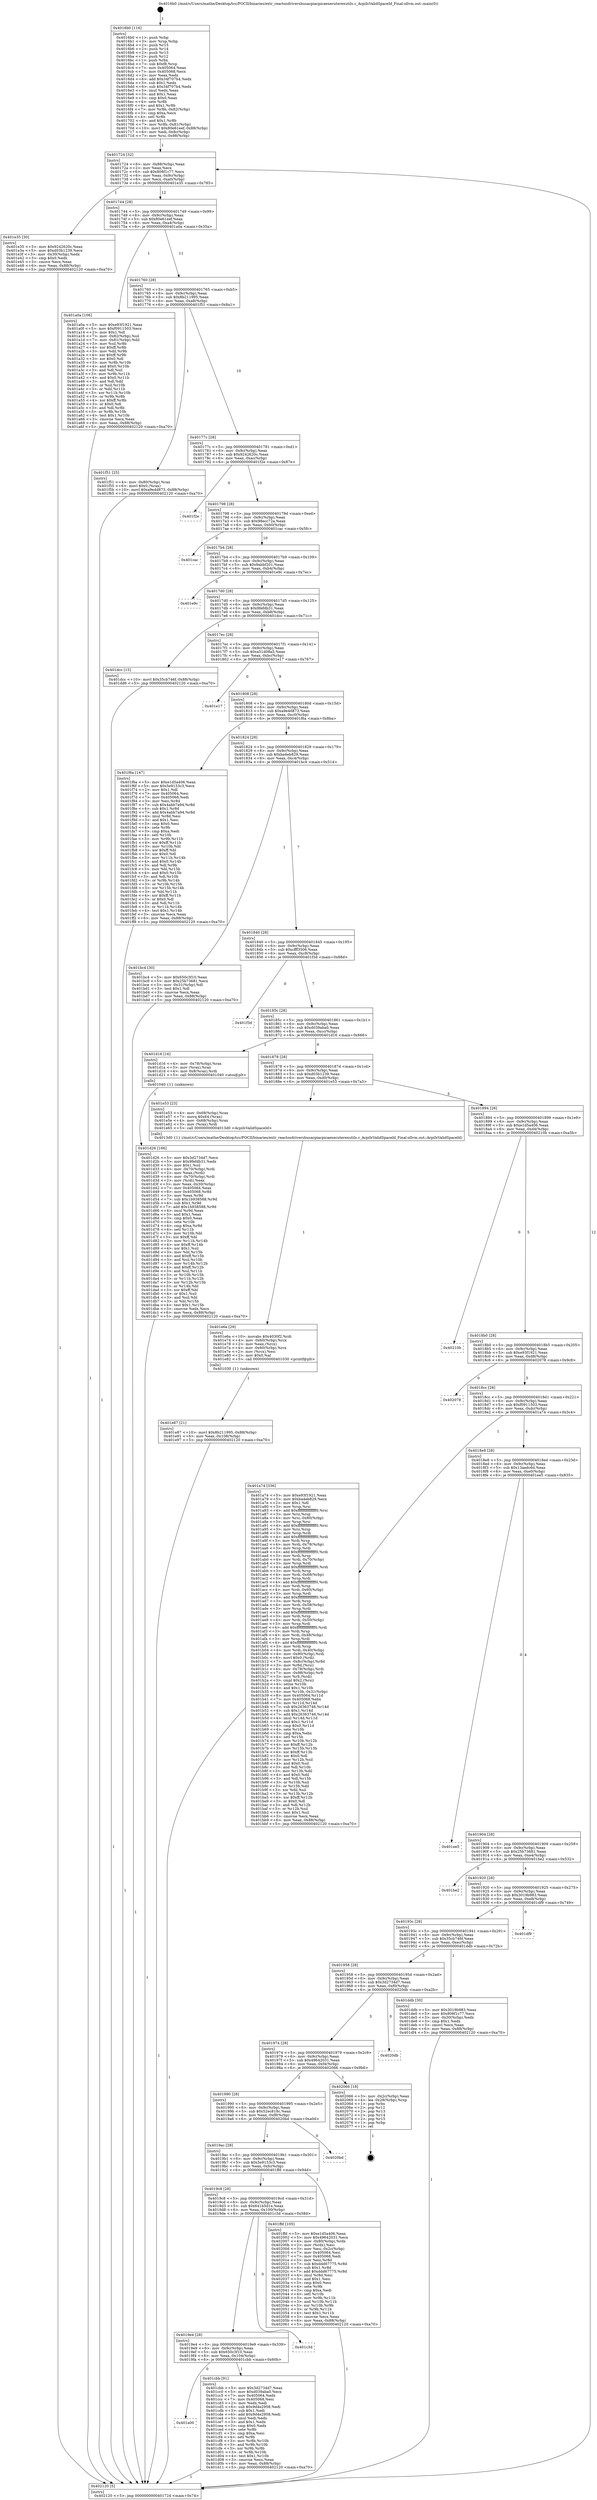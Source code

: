 digraph "0x4016b0" {
  label = "0x4016b0 (/mnt/c/Users/mathe/Desktop/tcc/POCII/binaries/extr_reactosdriversbusacpiacpicaexecuterexutils.c_AcpiIsValidSpaceId_Final-ollvm.out::main(0))"
  labelloc = "t"
  node[shape=record]

  Entry [label="",width=0.3,height=0.3,shape=circle,fillcolor=black,style=filled]
  "0x401724" [label="{
     0x401724 [32]\l
     | [instrs]\l
     &nbsp;&nbsp;0x401724 \<+6\>: mov -0x88(%rbp),%eax\l
     &nbsp;&nbsp;0x40172a \<+2\>: mov %eax,%ecx\l
     &nbsp;&nbsp;0x40172c \<+6\>: sub $0x808f1c77,%ecx\l
     &nbsp;&nbsp;0x401732 \<+6\>: mov %eax,-0x9c(%rbp)\l
     &nbsp;&nbsp;0x401738 \<+6\>: mov %ecx,-0xa0(%rbp)\l
     &nbsp;&nbsp;0x40173e \<+6\>: je 0000000000401e35 \<main+0x785\>\l
  }"]
  "0x401e35" [label="{
     0x401e35 [30]\l
     | [instrs]\l
     &nbsp;&nbsp;0x401e35 \<+5\>: mov $0x9242620c,%eax\l
     &nbsp;&nbsp;0x401e3a \<+5\>: mov $0xd03b1239,%ecx\l
     &nbsp;&nbsp;0x401e3f \<+3\>: mov -0x30(%rbp),%edx\l
     &nbsp;&nbsp;0x401e42 \<+3\>: cmp $0x0,%edx\l
     &nbsp;&nbsp;0x401e45 \<+3\>: cmove %ecx,%eax\l
     &nbsp;&nbsp;0x401e48 \<+6\>: mov %eax,-0x88(%rbp)\l
     &nbsp;&nbsp;0x401e4e \<+5\>: jmp 0000000000402120 \<main+0xa70\>\l
  }"]
  "0x401744" [label="{
     0x401744 [28]\l
     | [instrs]\l
     &nbsp;&nbsp;0x401744 \<+5\>: jmp 0000000000401749 \<main+0x99\>\l
     &nbsp;&nbsp;0x401749 \<+6\>: mov -0x9c(%rbp),%eax\l
     &nbsp;&nbsp;0x40174f \<+5\>: sub $0x80e61eef,%eax\l
     &nbsp;&nbsp;0x401754 \<+6\>: mov %eax,-0xa4(%rbp)\l
     &nbsp;&nbsp;0x40175a \<+6\>: je 0000000000401a0a \<main+0x35a\>\l
  }"]
  Exit [label="",width=0.3,height=0.3,shape=circle,fillcolor=black,style=filled,peripheries=2]
  "0x401a0a" [label="{
     0x401a0a [106]\l
     | [instrs]\l
     &nbsp;&nbsp;0x401a0a \<+5\>: mov $0xe93f1921,%eax\l
     &nbsp;&nbsp;0x401a0f \<+5\>: mov $0xf0911503,%ecx\l
     &nbsp;&nbsp;0x401a14 \<+2\>: mov $0x1,%dl\l
     &nbsp;&nbsp;0x401a16 \<+7\>: mov -0x82(%rbp),%sil\l
     &nbsp;&nbsp;0x401a1d \<+7\>: mov -0x81(%rbp),%dil\l
     &nbsp;&nbsp;0x401a24 \<+3\>: mov %sil,%r8b\l
     &nbsp;&nbsp;0x401a27 \<+4\>: xor $0xff,%r8b\l
     &nbsp;&nbsp;0x401a2b \<+3\>: mov %dil,%r9b\l
     &nbsp;&nbsp;0x401a2e \<+4\>: xor $0xff,%r9b\l
     &nbsp;&nbsp;0x401a32 \<+3\>: xor $0x0,%dl\l
     &nbsp;&nbsp;0x401a35 \<+3\>: mov %r8b,%r10b\l
     &nbsp;&nbsp;0x401a38 \<+4\>: and $0x0,%r10b\l
     &nbsp;&nbsp;0x401a3c \<+3\>: and %dl,%sil\l
     &nbsp;&nbsp;0x401a3f \<+3\>: mov %r9b,%r11b\l
     &nbsp;&nbsp;0x401a42 \<+4\>: and $0x0,%r11b\l
     &nbsp;&nbsp;0x401a46 \<+3\>: and %dl,%dil\l
     &nbsp;&nbsp;0x401a49 \<+3\>: or %sil,%r10b\l
     &nbsp;&nbsp;0x401a4c \<+3\>: or %dil,%r11b\l
     &nbsp;&nbsp;0x401a4f \<+3\>: xor %r11b,%r10b\l
     &nbsp;&nbsp;0x401a52 \<+3\>: or %r9b,%r8b\l
     &nbsp;&nbsp;0x401a55 \<+4\>: xor $0xff,%r8b\l
     &nbsp;&nbsp;0x401a59 \<+3\>: or $0x0,%dl\l
     &nbsp;&nbsp;0x401a5c \<+3\>: and %dl,%r8b\l
     &nbsp;&nbsp;0x401a5f \<+3\>: or %r8b,%r10b\l
     &nbsp;&nbsp;0x401a62 \<+4\>: test $0x1,%r10b\l
     &nbsp;&nbsp;0x401a66 \<+3\>: cmovne %ecx,%eax\l
     &nbsp;&nbsp;0x401a69 \<+6\>: mov %eax,-0x88(%rbp)\l
     &nbsp;&nbsp;0x401a6f \<+5\>: jmp 0000000000402120 \<main+0xa70\>\l
  }"]
  "0x401760" [label="{
     0x401760 [28]\l
     | [instrs]\l
     &nbsp;&nbsp;0x401760 \<+5\>: jmp 0000000000401765 \<main+0xb5\>\l
     &nbsp;&nbsp;0x401765 \<+6\>: mov -0x9c(%rbp),%eax\l
     &nbsp;&nbsp;0x40176b \<+5\>: sub $0x8b211995,%eax\l
     &nbsp;&nbsp;0x401770 \<+6\>: mov %eax,-0xa8(%rbp)\l
     &nbsp;&nbsp;0x401776 \<+6\>: je 0000000000401f51 \<main+0x8a1\>\l
  }"]
  "0x402120" [label="{
     0x402120 [5]\l
     | [instrs]\l
     &nbsp;&nbsp;0x402120 \<+5\>: jmp 0000000000401724 \<main+0x74\>\l
  }"]
  "0x4016b0" [label="{
     0x4016b0 [116]\l
     | [instrs]\l
     &nbsp;&nbsp;0x4016b0 \<+1\>: push %rbp\l
     &nbsp;&nbsp;0x4016b1 \<+3\>: mov %rsp,%rbp\l
     &nbsp;&nbsp;0x4016b4 \<+2\>: push %r15\l
     &nbsp;&nbsp;0x4016b6 \<+2\>: push %r14\l
     &nbsp;&nbsp;0x4016b8 \<+2\>: push %r13\l
     &nbsp;&nbsp;0x4016ba \<+2\>: push %r12\l
     &nbsp;&nbsp;0x4016bc \<+1\>: push %rbx\l
     &nbsp;&nbsp;0x4016bd \<+7\>: sub $0xf8,%rsp\l
     &nbsp;&nbsp;0x4016c4 \<+7\>: mov 0x405064,%eax\l
     &nbsp;&nbsp;0x4016cb \<+7\>: mov 0x405068,%ecx\l
     &nbsp;&nbsp;0x4016d2 \<+2\>: mov %eax,%edx\l
     &nbsp;&nbsp;0x4016d4 \<+6\>: add $0x34f707b4,%edx\l
     &nbsp;&nbsp;0x4016da \<+3\>: sub $0x1,%edx\l
     &nbsp;&nbsp;0x4016dd \<+6\>: sub $0x34f707b4,%edx\l
     &nbsp;&nbsp;0x4016e3 \<+3\>: imul %edx,%eax\l
     &nbsp;&nbsp;0x4016e6 \<+3\>: and $0x1,%eax\l
     &nbsp;&nbsp;0x4016e9 \<+3\>: cmp $0x0,%eax\l
     &nbsp;&nbsp;0x4016ec \<+4\>: sete %r8b\l
     &nbsp;&nbsp;0x4016f0 \<+4\>: and $0x1,%r8b\l
     &nbsp;&nbsp;0x4016f4 \<+7\>: mov %r8b,-0x82(%rbp)\l
     &nbsp;&nbsp;0x4016fb \<+3\>: cmp $0xa,%ecx\l
     &nbsp;&nbsp;0x4016fe \<+4\>: setl %r8b\l
     &nbsp;&nbsp;0x401702 \<+4\>: and $0x1,%r8b\l
     &nbsp;&nbsp;0x401706 \<+7\>: mov %r8b,-0x81(%rbp)\l
     &nbsp;&nbsp;0x40170d \<+10\>: movl $0x80e61eef,-0x88(%rbp)\l
     &nbsp;&nbsp;0x401717 \<+6\>: mov %edi,-0x8c(%rbp)\l
     &nbsp;&nbsp;0x40171d \<+7\>: mov %rsi,-0x98(%rbp)\l
  }"]
  "0x401e87" [label="{
     0x401e87 [21]\l
     | [instrs]\l
     &nbsp;&nbsp;0x401e87 \<+10\>: movl $0x8b211995,-0x88(%rbp)\l
     &nbsp;&nbsp;0x401e91 \<+6\>: mov %eax,-0x108(%rbp)\l
     &nbsp;&nbsp;0x401e97 \<+5\>: jmp 0000000000402120 \<main+0xa70\>\l
  }"]
  "0x401f51" [label="{
     0x401f51 [25]\l
     | [instrs]\l
     &nbsp;&nbsp;0x401f51 \<+4\>: mov -0x80(%rbp),%rax\l
     &nbsp;&nbsp;0x401f55 \<+6\>: movl $0x0,(%rax)\l
     &nbsp;&nbsp;0x401f5b \<+10\>: movl $0xa9e4d873,-0x88(%rbp)\l
     &nbsp;&nbsp;0x401f65 \<+5\>: jmp 0000000000402120 \<main+0xa70\>\l
  }"]
  "0x40177c" [label="{
     0x40177c [28]\l
     | [instrs]\l
     &nbsp;&nbsp;0x40177c \<+5\>: jmp 0000000000401781 \<main+0xd1\>\l
     &nbsp;&nbsp;0x401781 \<+6\>: mov -0x9c(%rbp),%eax\l
     &nbsp;&nbsp;0x401787 \<+5\>: sub $0x9242620c,%eax\l
     &nbsp;&nbsp;0x40178c \<+6\>: mov %eax,-0xac(%rbp)\l
     &nbsp;&nbsp;0x401792 \<+6\>: je 0000000000401f2e \<main+0x87e\>\l
  }"]
  "0x401e6a" [label="{
     0x401e6a [29]\l
     | [instrs]\l
     &nbsp;&nbsp;0x401e6a \<+10\>: movabs $0x4030f2,%rdi\l
     &nbsp;&nbsp;0x401e74 \<+4\>: mov -0x60(%rbp),%rcx\l
     &nbsp;&nbsp;0x401e78 \<+2\>: mov %eax,(%rcx)\l
     &nbsp;&nbsp;0x401e7a \<+4\>: mov -0x60(%rbp),%rcx\l
     &nbsp;&nbsp;0x401e7e \<+2\>: mov (%rcx),%esi\l
     &nbsp;&nbsp;0x401e80 \<+2\>: mov $0x0,%al\l
     &nbsp;&nbsp;0x401e82 \<+5\>: call 0000000000401030 \<printf@plt\>\l
     | [calls]\l
     &nbsp;&nbsp;0x401030 \{1\} (unknown)\l
  }"]
  "0x401f2e" [label="{
     0x401f2e\l
  }", style=dashed]
  "0x401798" [label="{
     0x401798 [28]\l
     | [instrs]\l
     &nbsp;&nbsp;0x401798 \<+5\>: jmp 000000000040179d \<main+0xed\>\l
     &nbsp;&nbsp;0x40179d \<+6\>: mov -0x9c(%rbp),%eax\l
     &nbsp;&nbsp;0x4017a3 \<+5\>: sub $0x98ecc72a,%eax\l
     &nbsp;&nbsp;0x4017a8 \<+6\>: mov %eax,-0xb0(%rbp)\l
     &nbsp;&nbsp;0x4017ae \<+6\>: je 0000000000401cac \<main+0x5fc\>\l
  }"]
  "0x401d26" [label="{
     0x401d26 [166]\l
     | [instrs]\l
     &nbsp;&nbsp;0x401d26 \<+5\>: mov $0x3d2734d7,%ecx\l
     &nbsp;&nbsp;0x401d2b \<+5\>: mov $0x9fefdb31,%edx\l
     &nbsp;&nbsp;0x401d30 \<+3\>: mov $0x1,%sil\l
     &nbsp;&nbsp;0x401d33 \<+4\>: mov -0x70(%rbp),%rdi\l
     &nbsp;&nbsp;0x401d37 \<+2\>: mov %eax,(%rdi)\l
     &nbsp;&nbsp;0x401d39 \<+4\>: mov -0x70(%rbp),%rdi\l
     &nbsp;&nbsp;0x401d3d \<+2\>: mov (%rdi),%eax\l
     &nbsp;&nbsp;0x401d3f \<+3\>: mov %eax,-0x30(%rbp)\l
     &nbsp;&nbsp;0x401d42 \<+7\>: mov 0x405064,%eax\l
     &nbsp;&nbsp;0x401d49 \<+8\>: mov 0x405068,%r8d\l
     &nbsp;&nbsp;0x401d51 \<+3\>: mov %eax,%r9d\l
     &nbsp;&nbsp;0x401d54 \<+7\>: sub $0x1b938588,%r9d\l
     &nbsp;&nbsp;0x401d5b \<+4\>: sub $0x1,%r9d\l
     &nbsp;&nbsp;0x401d5f \<+7\>: add $0x1b938588,%r9d\l
     &nbsp;&nbsp;0x401d66 \<+4\>: imul %r9d,%eax\l
     &nbsp;&nbsp;0x401d6a \<+3\>: and $0x1,%eax\l
     &nbsp;&nbsp;0x401d6d \<+3\>: cmp $0x0,%eax\l
     &nbsp;&nbsp;0x401d70 \<+4\>: sete %r10b\l
     &nbsp;&nbsp;0x401d74 \<+4\>: cmp $0xa,%r8d\l
     &nbsp;&nbsp;0x401d78 \<+4\>: setl %r11b\l
     &nbsp;&nbsp;0x401d7c \<+3\>: mov %r10b,%bl\l
     &nbsp;&nbsp;0x401d7f \<+3\>: xor $0xff,%bl\l
     &nbsp;&nbsp;0x401d82 \<+3\>: mov %r11b,%r14b\l
     &nbsp;&nbsp;0x401d85 \<+4\>: xor $0xff,%r14b\l
     &nbsp;&nbsp;0x401d89 \<+4\>: xor $0x1,%sil\l
     &nbsp;&nbsp;0x401d8d \<+3\>: mov %bl,%r15b\l
     &nbsp;&nbsp;0x401d90 \<+4\>: and $0xff,%r15b\l
     &nbsp;&nbsp;0x401d94 \<+3\>: and %sil,%r10b\l
     &nbsp;&nbsp;0x401d97 \<+3\>: mov %r14b,%r12b\l
     &nbsp;&nbsp;0x401d9a \<+4\>: and $0xff,%r12b\l
     &nbsp;&nbsp;0x401d9e \<+3\>: and %sil,%r11b\l
     &nbsp;&nbsp;0x401da1 \<+3\>: or %r10b,%r15b\l
     &nbsp;&nbsp;0x401da4 \<+3\>: or %r11b,%r12b\l
     &nbsp;&nbsp;0x401da7 \<+3\>: xor %r12b,%r15b\l
     &nbsp;&nbsp;0x401daa \<+3\>: or %r14b,%bl\l
     &nbsp;&nbsp;0x401dad \<+3\>: xor $0xff,%bl\l
     &nbsp;&nbsp;0x401db0 \<+4\>: or $0x1,%sil\l
     &nbsp;&nbsp;0x401db4 \<+3\>: and %sil,%bl\l
     &nbsp;&nbsp;0x401db7 \<+3\>: or %bl,%r15b\l
     &nbsp;&nbsp;0x401dba \<+4\>: test $0x1,%r15b\l
     &nbsp;&nbsp;0x401dbe \<+3\>: cmovne %edx,%ecx\l
     &nbsp;&nbsp;0x401dc1 \<+6\>: mov %ecx,-0x88(%rbp)\l
     &nbsp;&nbsp;0x401dc7 \<+5\>: jmp 0000000000402120 \<main+0xa70\>\l
  }"]
  "0x401cac" [label="{
     0x401cac\l
  }", style=dashed]
  "0x4017b4" [label="{
     0x4017b4 [28]\l
     | [instrs]\l
     &nbsp;&nbsp;0x4017b4 \<+5\>: jmp 00000000004017b9 \<main+0x109\>\l
     &nbsp;&nbsp;0x4017b9 \<+6\>: mov -0x9c(%rbp),%eax\l
     &nbsp;&nbsp;0x4017bf \<+5\>: sub $0x9abbf201,%eax\l
     &nbsp;&nbsp;0x4017c4 \<+6\>: mov %eax,-0xb4(%rbp)\l
     &nbsp;&nbsp;0x4017ca \<+6\>: je 0000000000401e9c \<main+0x7ec\>\l
  }"]
  "0x401a00" [label="{
     0x401a00\l
  }", style=dashed]
  "0x401e9c" [label="{
     0x401e9c\l
  }", style=dashed]
  "0x4017d0" [label="{
     0x4017d0 [28]\l
     | [instrs]\l
     &nbsp;&nbsp;0x4017d0 \<+5\>: jmp 00000000004017d5 \<main+0x125\>\l
     &nbsp;&nbsp;0x4017d5 \<+6\>: mov -0x9c(%rbp),%eax\l
     &nbsp;&nbsp;0x4017db \<+5\>: sub $0x9fefdb31,%eax\l
     &nbsp;&nbsp;0x4017e0 \<+6\>: mov %eax,-0xb8(%rbp)\l
     &nbsp;&nbsp;0x4017e6 \<+6\>: je 0000000000401dcc \<main+0x71c\>\l
  }"]
  "0x401cbb" [label="{
     0x401cbb [91]\l
     | [instrs]\l
     &nbsp;&nbsp;0x401cbb \<+5\>: mov $0x3d2734d7,%eax\l
     &nbsp;&nbsp;0x401cc0 \<+5\>: mov $0xd039aba0,%ecx\l
     &nbsp;&nbsp;0x401cc5 \<+7\>: mov 0x405064,%edx\l
     &nbsp;&nbsp;0x401ccc \<+7\>: mov 0x405068,%esi\l
     &nbsp;&nbsp;0x401cd3 \<+2\>: mov %edx,%edi\l
     &nbsp;&nbsp;0x401cd5 \<+6\>: sub $0x9d4e2958,%edi\l
     &nbsp;&nbsp;0x401cdb \<+3\>: sub $0x1,%edi\l
     &nbsp;&nbsp;0x401cde \<+6\>: add $0x9d4e2958,%edi\l
     &nbsp;&nbsp;0x401ce4 \<+3\>: imul %edi,%edx\l
     &nbsp;&nbsp;0x401ce7 \<+3\>: and $0x1,%edx\l
     &nbsp;&nbsp;0x401cea \<+3\>: cmp $0x0,%edx\l
     &nbsp;&nbsp;0x401ced \<+4\>: sete %r8b\l
     &nbsp;&nbsp;0x401cf1 \<+3\>: cmp $0xa,%esi\l
     &nbsp;&nbsp;0x401cf4 \<+4\>: setl %r9b\l
     &nbsp;&nbsp;0x401cf8 \<+3\>: mov %r8b,%r10b\l
     &nbsp;&nbsp;0x401cfb \<+3\>: and %r9b,%r10b\l
     &nbsp;&nbsp;0x401cfe \<+3\>: xor %r9b,%r8b\l
     &nbsp;&nbsp;0x401d01 \<+3\>: or %r8b,%r10b\l
     &nbsp;&nbsp;0x401d04 \<+4\>: test $0x1,%r10b\l
     &nbsp;&nbsp;0x401d08 \<+3\>: cmovne %ecx,%eax\l
     &nbsp;&nbsp;0x401d0b \<+6\>: mov %eax,-0x88(%rbp)\l
     &nbsp;&nbsp;0x401d11 \<+5\>: jmp 0000000000402120 \<main+0xa70\>\l
  }"]
  "0x401dcc" [label="{
     0x401dcc [15]\l
     | [instrs]\l
     &nbsp;&nbsp;0x401dcc \<+10\>: movl $0x35cb746f,-0x88(%rbp)\l
     &nbsp;&nbsp;0x401dd6 \<+5\>: jmp 0000000000402120 \<main+0xa70\>\l
  }"]
  "0x4017ec" [label="{
     0x4017ec [28]\l
     | [instrs]\l
     &nbsp;&nbsp;0x4017ec \<+5\>: jmp 00000000004017f1 \<main+0x141\>\l
     &nbsp;&nbsp;0x4017f1 \<+6\>: mov -0x9c(%rbp),%eax\l
     &nbsp;&nbsp;0x4017f7 \<+5\>: sub $0xa51d08a5,%eax\l
     &nbsp;&nbsp;0x4017fc \<+6\>: mov %eax,-0xbc(%rbp)\l
     &nbsp;&nbsp;0x401802 \<+6\>: je 0000000000401e17 \<main+0x767\>\l
  }"]
  "0x4019e4" [label="{
     0x4019e4 [28]\l
     | [instrs]\l
     &nbsp;&nbsp;0x4019e4 \<+5\>: jmp 00000000004019e9 \<main+0x339\>\l
     &nbsp;&nbsp;0x4019e9 \<+6\>: mov -0x9c(%rbp),%eax\l
     &nbsp;&nbsp;0x4019ef \<+5\>: sub $0x650c3f10,%eax\l
     &nbsp;&nbsp;0x4019f4 \<+6\>: mov %eax,-0x104(%rbp)\l
     &nbsp;&nbsp;0x4019fa \<+6\>: je 0000000000401cbb \<main+0x60b\>\l
  }"]
  "0x401e17" [label="{
     0x401e17\l
  }", style=dashed]
  "0x401808" [label="{
     0x401808 [28]\l
     | [instrs]\l
     &nbsp;&nbsp;0x401808 \<+5\>: jmp 000000000040180d \<main+0x15d\>\l
     &nbsp;&nbsp;0x40180d \<+6\>: mov -0x9c(%rbp),%eax\l
     &nbsp;&nbsp;0x401813 \<+5\>: sub $0xa9e4d873,%eax\l
     &nbsp;&nbsp;0x401818 \<+6\>: mov %eax,-0xc0(%rbp)\l
     &nbsp;&nbsp;0x40181e \<+6\>: je 0000000000401f6a \<main+0x8ba\>\l
  }"]
  "0x401c3d" [label="{
     0x401c3d\l
  }", style=dashed]
  "0x401f6a" [label="{
     0x401f6a [147]\l
     | [instrs]\l
     &nbsp;&nbsp;0x401f6a \<+5\>: mov $0xe1d5a406,%eax\l
     &nbsp;&nbsp;0x401f6f \<+5\>: mov $0x5e9153c3,%ecx\l
     &nbsp;&nbsp;0x401f74 \<+2\>: mov $0x1,%dl\l
     &nbsp;&nbsp;0x401f76 \<+7\>: mov 0x405064,%esi\l
     &nbsp;&nbsp;0x401f7d \<+7\>: mov 0x405068,%edi\l
     &nbsp;&nbsp;0x401f84 \<+3\>: mov %esi,%r8d\l
     &nbsp;&nbsp;0x401f87 \<+7\>: sub $0x4abb7a94,%r8d\l
     &nbsp;&nbsp;0x401f8e \<+4\>: sub $0x1,%r8d\l
     &nbsp;&nbsp;0x401f92 \<+7\>: add $0x4abb7a94,%r8d\l
     &nbsp;&nbsp;0x401f99 \<+4\>: imul %r8d,%esi\l
     &nbsp;&nbsp;0x401f9d \<+3\>: and $0x1,%esi\l
     &nbsp;&nbsp;0x401fa0 \<+3\>: cmp $0x0,%esi\l
     &nbsp;&nbsp;0x401fa3 \<+4\>: sete %r9b\l
     &nbsp;&nbsp;0x401fa7 \<+3\>: cmp $0xa,%edi\l
     &nbsp;&nbsp;0x401faa \<+4\>: setl %r10b\l
     &nbsp;&nbsp;0x401fae \<+3\>: mov %r9b,%r11b\l
     &nbsp;&nbsp;0x401fb1 \<+4\>: xor $0xff,%r11b\l
     &nbsp;&nbsp;0x401fb5 \<+3\>: mov %r10b,%bl\l
     &nbsp;&nbsp;0x401fb8 \<+3\>: xor $0xff,%bl\l
     &nbsp;&nbsp;0x401fbb \<+3\>: xor $0x0,%dl\l
     &nbsp;&nbsp;0x401fbe \<+3\>: mov %r11b,%r14b\l
     &nbsp;&nbsp;0x401fc1 \<+4\>: and $0x0,%r14b\l
     &nbsp;&nbsp;0x401fc5 \<+3\>: and %dl,%r9b\l
     &nbsp;&nbsp;0x401fc8 \<+3\>: mov %bl,%r15b\l
     &nbsp;&nbsp;0x401fcb \<+4\>: and $0x0,%r15b\l
     &nbsp;&nbsp;0x401fcf \<+3\>: and %dl,%r10b\l
     &nbsp;&nbsp;0x401fd2 \<+3\>: or %r9b,%r14b\l
     &nbsp;&nbsp;0x401fd5 \<+3\>: or %r10b,%r15b\l
     &nbsp;&nbsp;0x401fd8 \<+3\>: xor %r15b,%r14b\l
     &nbsp;&nbsp;0x401fdb \<+3\>: or %bl,%r11b\l
     &nbsp;&nbsp;0x401fde \<+4\>: xor $0xff,%r11b\l
     &nbsp;&nbsp;0x401fe2 \<+3\>: or $0x0,%dl\l
     &nbsp;&nbsp;0x401fe5 \<+3\>: and %dl,%r11b\l
     &nbsp;&nbsp;0x401fe8 \<+3\>: or %r11b,%r14b\l
     &nbsp;&nbsp;0x401feb \<+4\>: test $0x1,%r14b\l
     &nbsp;&nbsp;0x401fef \<+3\>: cmovne %ecx,%eax\l
     &nbsp;&nbsp;0x401ff2 \<+6\>: mov %eax,-0x88(%rbp)\l
     &nbsp;&nbsp;0x401ff8 \<+5\>: jmp 0000000000402120 \<main+0xa70\>\l
  }"]
  "0x401824" [label="{
     0x401824 [28]\l
     | [instrs]\l
     &nbsp;&nbsp;0x401824 \<+5\>: jmp 0000000000401829 \<main+0x179\>\l
     &nbsp;&nbsp;0x401829 \<+6\>: mov -0x9c(%rbp),%eax\l
     &nbsp;&nbsp;0x40182f \<+5\>: sub $0xba4eb829,%eax\l
     &nbsp;&nbsp;0x401834 \<+6\>: mov %eax,-0xc4(%rbp)\l
     &nbsp;&nbsp;0x40183a \<+6\>: je 0000000000401bc4 \<main+0x514\>\l
  }"]
  "0x4019c8" [label="{
     0x4019c8 [28]\l
     | [instrs]\l
     &nbsp;&nbsp;0x4019c8 \<+5\>: jmp 00000000004019cd \<main+0x31d\>\l
     &nbsp;&nbsp;0x4019cd \<+6\>: mov -0x9c(%rbp),%eax\l
     &nbsp;&nbsp;0x4019d3 \<+5\>: sub $0x641b5d1e,%eax\l
     &nbsp;&nbsp;0x4019d8 \<+6\>: mov %eax,-0x100(%rbp)\l
     &nbsp;&nbsp;0x4019de \<+6\>: je 0000000000401c3d \<main+0x58d\>\l
  }"]
  "0x401bc4" [label="{
     0x401bc4 [30]\l
     | [instrs]\l
     &nbsp;&nbsp;0x401bc4 \<+5\>: mov $0x650c3f10,%eax\l
     &nbsp;&nbsp;0x401bc9 \<+5\>: mov $0x25b73681,%ecx\l
     &nbsp;&nbsp;0x401bce \<+3\>: mov -0x31(%rbp),%dl\l
     &nbsp;&nbsp;0x401bd1 \<+3\>: test $0x1,%dl\l
     &nbsp;&nbsp;0x401bd4 \<+3\>: cmovne %ecx,%eax\l
     &nbsp;&nbsp;0x401bd7 \<+6\>: mov %eax,-0x88(%rbp)\l
     &nbsp;&nbsp;0x401bdd \<+5\>: jmp 0000000000402120 \<main+0xa70\>\l
  }"]
  "0x401840" [label="{
     0x401840 [28]\l
     | [instrs]\l
     &nbsp;&nbsp;0x401840 \<+5\>: jmp 0000000000401845 \<main+0x195\>\l
     &nbsp;&nbsp;0x401845 \<+6\>: mov -0x9c(%rbp),%eax\l
     &nbsp;&nbsp;0x40184b \<+5\>: sub $0xcfff3506,%eax\l
     &nbsp;&nbsp;0x401850 \<+6\>: mov %eax,-0xc8(%rbp)\l
     &nbsp;&nbsp;0x401856 \<+6\>: je 0000000000401f3d \<main+0x88d\>\l
  }"]
  "0x401ffd" [label="{
     0x401ffd [105]\l
     | [instrs]\l
     &nbsp;&nbsp;0x401ffd \<+5\>: mov $0xe1d5a406,%eax\l
     &nbsp;&nbsp;0x402002 \<+5\>: mov $0x49642031,%ecx\l
     &nbsp;&nbsp;0x402007 \<+4\>: mov -0x80(%rbp),%rdx\l
     &nbsp;&nbsp;0x40200b \<+2\>: mov (%rdx),%esi\l
     &nbsp;&nbsp;0x40200d \<+3\>: mov %esi,-0x2c(%rbp)\l
     &nbsp;&nbsp;0x402010 \<+7\>: mov 0x405064,%esi\l
     &nbsp;&nbsp;0x402017 \<+7\>: mov 0x405068,%edi\l
     &nbsp;&nbsp;0x40201e \<+3\>: mov %esi,%r8d\l
     &nbsp;&nbsp;0x402021 \<+7\>: sub $0xddd67775,%r8d\l
     &nbsp;&nbsp;0x402028 \<+4\>: sub $0x1,%r8d\l
     &nbsp;&nbsp;0x40202c \<+7\>: add $0xddd67775,%r8d\l
     &nbsp;&nbsp;0x402033 \<+4\>: imul %r8d,%esi\l
     &nbsp;&nbsp;0x402037 \<+3\>: and $0x1,%esi\l
     &nbsp;&nbsp;0x40203a \<+3\>: cmp $0x0,%esi\l
     &nbsp;&nbsp;0x40203d \<+4\>: sete %r9b\l
     &nbsp;&nbsp;0x402041 \<+3\>: cmp $0xa,%edi\l
     &nbsp;&nbsp;0x402044 \<+4\>: setl %r10b\l
     &nbsp;&nbsp;0x402048 \<+3\>: mov %r9b,%r11b\l
     &nbsp;&nbsp;0x40204b \<+3\>: and %r10b,%r11b\l
     &nbsp;&nbsp;0x40204e \<+3\>: xor %r10b,%r9b\l
     &nbsp;&nbsp;0x402051 \<+3\>: or %r9b,%r11b\l
     &nbsp;&nbsp;0x402054 \<+4\>: test $0x1,%r11b\l
     &nbsp;&nbsp;0x402058 \<+3\>: cmovne %ecx,%eax\l
     &nbsp;&nbsp;0x40205b \<+6\>: mov %eax,-0x88(%rbp)\l
     &nbsp;&nbsp;0x402061 \<+5\>: jmp 0000000000402120 \<main+0xa70\>\l
  }"]
  "0x401f3d" [label="{
     0x401f3d\l
  }", style=dashed]
  "0x40185c" [label="{
     0x40185c [28]\l
     | [instrs]\l
     &nbsp;&nbsp;0x40185c \<+5\>: jmp 0000000000401861 \<main+0x1b1\>\l
     &nbsp;&nbsp;0x401861 \<+6\>: mov -0x9c(%rbp),%eax\l
     &nbsp;&nbsp;0x401867 \<+5\>: sub $0xd039aba0,%eax\l
     &nbsp;&nbsp;0x40186c \<+6\>: mov %eax,-0xcc(%rbp)\l
     &nbsp;&nbsp;0x401872 \<+6\>: je 0000000000401d16 \<main+0x666\>\l
  }"]
  "0x4019ac" [label="{
     0x4019ac [28]\l
     | [instrs]\l
     &nbsp;&nbsp;0x4019ac \<+5\>: jmp 00000000004019b1 \<main+0x301\>\l
     &nbsp;&nbsp;0x4019b1 \<+6\>: mov -0x9c(%rbp),%eax\l
     &nbsp;&nbsp;0x4019b7 \<+5\>: sub $0x5e9153c3,%eax\l
     &nbsp;&nbsp;0x4019bc \<+6\>: mov %eax,-0xfc(%rbp)\l
     &nbsp;&nbsp;0x4019c2 \<+6\>: je 0000000000401ffd \<main+0x94d\>\l
  }"]
  "0x401d16" [label="{
     0x401d16 [16]\l
     | [instrs]\l
     &nbsp;&nbsp;0x401d16 \<+4\>: mov -0x78(%rbp),%rax\l
     &nbsp;&nbsp;0x401d1a \<+3\>: mov (%rax),%rax\l
     &nbsp;&nbsp;0x401d1d \<+4\>: mov 0x8(%rax),%rdi\l
     &nbsp;&nbsp;0x401d21 \<+5\>: call 0000000000401040 \<atoi@plt\>\l
     | [calls]\l
     &nbsp;&nbsp;0x401040 \{1\} (unknown)\l
  }"]
  "0x401878" [label="{
     0x401878 [28]\l
     | [instrs]\l
     &nbsp;&nbsp;0x401878 \<+5\>: jmp 000000000040187d \<main+0x1cd\>\l
     &nbsp;&nbsp;0x40187d \<+6\>: mov -0x9c(%rbp),%eax\l
     &nbsp;&nbsp;0x401883 \<+5\>: sub $0xd03b1239,%eax\l
     &nbsp;&nbsp;0x401888 \<+6\>: mov %eax,-0xd0(%rbp)\l
     &nbsp;&nbsp;0x40188e \<+6\>: je 0000000000401e53 \<main+0x7a3\>\l
  }"]
  "0x4020bd" [label="{
     0x4020bd\l
  }", style=dashed]
  "0x401e53" [label="{
     0x401e53 [23]\l
     | [instrs]\l
     &nbsp;&nbsp;0x401e53 \<+4\>: mov -0x68(%rbp),%rax\l
     &nbsp;&nbsp;0x401e57 \<+7\>: movq $0x64,(%rax)\l
     &nbsp;&nbsp;0x401e5e \<+4\>: mov -0x68(%rbp),%rax\l
     &nbsp;&nbsp;0x401e62 \<+3\>: mov (%rax),%rdi\l
     &nbsp;&nbsp;0x401e65 \<+5\>: call 00000000004013d0 \<AcpiIsValidSpaceId\>\l
     | [calls]\l
     &nbsp;&nbsp;0x4013d0 \{1\} (/mnt/c/Users/mathe/Desktop/tcc/POCII/binaries/extr_reactosdriversbusacpiacpicaexecuterexutils.c_AcpiIsValidSpaceId_Final-ollvm.out::AcpiIsValidSpaceId)\l
  }"]
  "0x401894" [label="{
     0x401894 [28]\l
     | [instrs]\l
     &nbsp;&nbsp;0x401894 \<+5\>: jmp 0000000000401899 \<main+0x1e9\>\l
     &nbsp;&nbsp;0x401899 \<+6\>: mov -0x9c(%rbp),%eax\l
     &nbsp;&nbsp;0x40189f \<+5\>: sub $0xe1d5a406,%eax\l
     &nbsp;&nbsp;0x4018a4 \<+6\>: mov %eax,-0xd4(%rbp)\l
     &nbsp;&nbsp;0x4018aa \<+6\>: je 000000000040210b \<main+0xa5b\>\l
  }"]
  "0x401990" [label="{
     0x401990 [28]\l
     | [instrs]\l
     &nbsp;&nbsp;0x401990 \<+5\>: jmp 0000000000401995 \<main+0x2e5\>\l
     &nbsp;&nbsp;0x401995 \<+6\>: mov -0x9c(%rbp),%eax\l
     &nbsp;&nbsp;0x40199b \<+5\>: sub $0x52ec818c,%eax\l
     &nbsp;&nbsp;0x4019a0 \<+6\>: mov %eax,-0xf8(%rbp)\l
     &nbsp;&nbsp;0x4019a6 \<+6\>: je 00000000004020bd \<main+0xa0d\>\l
  }"]
  "0x40210b" [label="{
     0x40210b\l
  }", style=dashed]
  "0x4018b0" [label="{
     0x4018b0 [28]\l
     | [instrs]\l
     &nbsp;&nbsp;0x4018b0 \<+5\>: jmp 00000000004018b5 \<main+0x205\>\l
     &nbsp;&nbsp;0x4018b5 \<+6\>: mov -0x9c(%rbp),%eax\l
     &nbsp;&nbsp;0x4018bb \<+5\>: sub $0xe93f1921,%eax\l
     &nbsp;&nbsp;0x4018c0 \<+6\>: mov %eax,-0xd8(%rbp)\l
     &nbsp;&nbsp;0x4018c6 \<+6\>: je 0000000000402078 \<main+0x9c8\>\l
  }"]
  "0x402066" [label="{
     0x402066 [18]\l
     | [instrs]\l
     &nbsp;&nbsp;0x402066 \<+3\>: mov -0x2c(%rbp),%eax\l
     &nbsp;&nbsp;0x402069 \<+4\>: lea -0x28(%rbp),%rsp\l
     &nbsp;&nbsp;0x40206d \<+1\>: pop %rbx\l
     &nbsp;&nbsp;0x40206e \<+2\>: pop %r12\l
     &nbsp;&nbsp;0x402070 \<+2\>: pop %r13\l
     &nbsp;&nbsp;0x402072 \<+2\>: pop %r14\l
     &nbsp;&nbsp;0x402074 \<+2\>: pop %r15\l
     &nbsp;&nbsp;0x402076 \<+1\>: pop %rbp\l
     &nbsp;&nbsp;0x402077 \<+1\>: ret\l
  }"]
  "0x402078" [label="{
     0x402078\l
  }", style=dashed]
  "0x4018cc" [label="{
     0x4018cc [28]\l
     | [instrs]\l
     &nbsp;&nbsp;0x4018cc \<+5\>: jmp 00000000004018d1 \<main+0x221\>\l
     &nbsp;&nbsp;0x4018d1 \<+6\>: mov -0x9c(%rbp),%eax\l
     &nbsp;&nbsp;0x4018d7 \<+5\>: sub $0xf0911503,%eax\l
     &nbsp;&nbsp;0x4018dc \<+6\>: mov %eax,-0xdc(%rbp)\l
     &nbsp;&nbsp;0x4018e2 \<+6\>: je 0000000000401a74 \<main+0x3c4\>\l
  }"]
  "0x401974" [label="{
     0x401974 [28]\l
     | [instrs]\l
     &nbsp;&nbsp;0x401974 \<+5\>: jmp 0000000000401979 \<main+0x2c9\>\l
     &nbsp;&nbsp;0x401979 \<+6\>: mov -0x9c(%rbp),%eax\l
     &nbsp;&nbsp;0x40197f \<+5\>: sub $0x49642031,%eax\l
     &nbsp;&nbsp;0x401984 \<+6\>: mov %eax,-0xf4(%rbp)\l
     &nbsp;&nbsp;0x40198a \<+6\>: je 0000000000402066 \<main+0x9b6\>\l
  }"]
  "0x401a74" [label="{
     0x401a74 [336]\l
     | [instrs]\l
     &nbsp;&nbsp;0x401a74 \<+5\>: mov $0xe93f1921,%eax\l
     &nbsp;&nbsp;0x401a79 \<+5\>: mov $0xba4eb829,%ecx\l
     &nbsp;&nbsp;0x401a7e \<+2\>: mov $0x1,%dl\l
     &nbsp;&nbsp;0x401a80 \<+3\>: mov %rsp,%rsi\l
     &nbsp;&nbsp;0x401a83 \<+4\>: add $0xfffffffffffffff0,%rsi\l
     &nbsp;&nbsp;0x401a87 \<+3\>: mov %rsi,%rsp\l
     &nbsp;&nbsp;0x401a8a \<+4\>: mov %rsi,-0x80(%rbp)\l
     &nbsp;&nbsp;0x401a8e \<+3\>: mov %rsp,%rsi\l
     &nbsp;&nbsp;0x401a91 \<+4\>: add $0xfffffffffffffff0,%rsi\l
     &nbsp;&nbsp;0x401a95 \<+3\>: mov %rsi,%rsp\l
     &nbsp;&nbsp;0x401a98 \<+3\>: mov %rsp,%rdi\l
     &nbsp;&nbsp;0x401a9b \<+4\>: add $0xfffffffffffffff0,%rdi\l
     &nbsp;&nbsp;0x401a9f \<+3\>: mov %rdi,%rsp\l
     &nbsp;&nbsp;0x401aa2 \<+4\>: mov %rdi,-0x78(%rbp)\l
     &nbsp;&nbsp;0x401aa6 \<+3\>: mov %rsp,%rdi\l
     &nbsp;&nbsp;0x401aa9 \<+4\>: add $0xfffffffffffffff0,%rdi\l
     &nbsp;&nbsp;0x401aad \<+3\>: mov %rdi,%rsp\l
     &nbsp;&nbsp;0x401ab0 \<+4\>: mov %rdi,-0x70(%rbp)\l
     &nbsp;&nbsp;0x401ab4 \<+3\>: mov %rsp,%rdi\l
     &nbsp;&nbsp;0x401ab7 \<+4\>: add $0xfffffffffffffff0,%rdi\l
     &nbsp;&nbsp;0x401abb \<+3\>: mov %rdi,%rsp\l
     &nbsp;&nbsp;0x401abe \<+4\>: mov %rdi,-0x68(%rbp)\l
     &nbsp;&nbsp;0x401ac2 \<+3\>: mov %rsp,%rdi\l
     &nbsp;&nbsp;0x401ac5 \<+4\>: add $0xfffffffffffffff0,%rdi\l
     &nbsp;&nbsp;0x401ac9 \<+3\>: mov %rdi,%rsp\l
     &nbsp;&nbsp;0x401acc \<+4\>: mov %rdi,-0x60(%rbp)\l
     &nbsp;&nbsp;0x401ad0 \<+3\>: mov %rsp,%rdi\l
     &nbsp;&nbsp;0x401ad3 \<+4\>: add $0xfffffffffffffff0,%rdi\l
     &nbsp;&nbsp;0x401ad7 \<+3\>: mov %rdi,%rsp\l
     &nbsp;&nbsp;0x401ada \<+4\>: mov %rdi,-0x58(%rbp)\l
     &nbsp;&nbsp;0x401ade \<+3\>: mov %rsp,%rdi\l
     &nbsp;&nbsp;0x401ae1 \<+4\>: add $0xfffffffffffffff0,%rdi\l
     &nbsp;&nbsp;0x401ae5 \<+3\>: mov %rdi,%rsp\l
     &nbsp;&nbsp;0x401ae8 \<+4\>: mov %rdi,-0x50(%rbp)\l
     &nbsp;&nbsp;0x401aec \<+3\>: mov %rsp,%rdi\l
     &nbsp;&nbsp;0x401aef \<+4\>: add $0xfffffffffffffff0,%rdi\l
     &nbsp;&nbsp;0x401af3 \<+3\>: mov %rdi,%rsp\l
     &nbsp;&nbsp;0x401af6 \<+4\>: mov %rdi,-0x48(%rbp)\l
     &nbsp;&nbsp;0x401afa \<+3\>: mov %rsp,%rdi\l
     &nbsp;&nbsp;0x401afd \<+4\>: add $0xfffffffffffffff0,%rdi\l
     &nbsp;&nbsp;0x401b01 \<+3\>: mov %rdi,%rsp\l
     &nbsp;&nbsp;0x401b04 \<+4\>: mov %rdi,-0x40(%rbp)\l
     &nbsp;&nbsp;0x401b08 \<+4\>: mov -0x80(%rbp),%rdi\l
     &nbsp;&nbsp;0x401b0c \<+6\>: movl $0x0,(%rdi)\l
     &nbsp;&nbsp;0x401b12 \<+7\>: mov -0x8c(%rbp),%r8d\l
     &nbsp;&nbsp;0x401b19 \<+3\>: mov %r8d,(%rsi)\l
     &nbsp;&nbsp;0x401b1c \<+4\>: mov -0x78(%rbp),%rdi\l
     &nbsp;&nbsp;0x401b20 \<+7\>: mov -0x98(%rbp),%r9\l
     &nbsp;&nbsp;0x401b27 \<+3\>: mov %r9,(%rdi)\l
     &nbsp;&nbsp;0x401b2a \<+3\>: cmpl $0x2,(%rsi)\l
     &nbsp;&nbsp;0x401b2d \<+4\>: setne %r10b\l
     &nbsp;&nbsp;0x401b31 \<+4\>: and $0x1,%r10b\l
     &nbsp;&nbsp;0x401b35 \<+4\>: mov %r10b,-0x31(%rbp)\l
     &nbsp;&nbsp;0x401b39 \<+8\>: mov 0x405064,%r11d\l
     &nbsp;&nbsp;0x401b41 \<+7\>: mov 0x405068,%ebx\l
     &nbsp;&nbsp;0x401b48 \<+3\>: mov %r11d,%r14d\l
     &nbsp;&nbsp;0x401b4b \<+7\>: sub $0x26363746,%r14d\l
     &nbsp;&nbsp;0x401b52 \<+4\>: sub $0x1,%r14d\l
     &nbsp;&nbsp;0x401b56 \<+7\>: add $0x26363746,%r14d\l
     &nbsp;&nbsp;0x401b5d \<+4\>: imul %r14d,%r11d\l
     &nbsp;&nbsp;0x401b61 \<+4\>: and $0x1,%r11d\l
     &nbsp;&nbsp;0x401b65 \<+4\>: cmp $0x0,%r11d\l
     &nbsp;&nbsp;0x401b69 \<+4\>: sete %r10b\l
     &nbsp;&nbsp;0x401b6d \<+3\>: cmp $0xa,%ebx\l
     &nbsp;&nbsp;0x401b70 \<+4\>: setl %r15b\l
     &nbsp;&nbsp;0x401b74 \<+3\>: mov %r10b,%r12b\l
     &nbsp;&nbsp;0x401b77 \<+4\>: xor $0xff,%r12b\l
     &nbsp;&nbsp;0x401b7b \<+3\>: mov %r15b,%r13b\l
     &nbsp;&nbsp;0x401b7e \<+4\>: xor $0xff,%r13b\l
     &nbsp;&nbsp;0x401b82 \<+3\>: xor $0x0,%dl\l
     &nbsp;&nbsp;0x401b85 \<+3\>: mov %r12b,%sil\l
     &nbsp;&nbsp;0x401b88 \<+4\>: and $0x0,%sil\l
     &nbsp;&nbsp;0x401b8c \<+3\>: and %dl,%r10b\l
     &nbsp;&nbsp;0x401b8f \<+3\>: mov %r13b,%dil\l
     &nbsp;&nbsp;0x401b92 \<+4\>: and $0x0,%dil\l
     &nbsp;&nbsp;0x401b96 \<+3\>: and %dl,%r15b\l
     &nbsp;&nbsp;0x401b99 \<+3\>: or %r10b,%sil\l
     &nbsp;&nbsp;0x401b9c \<+3\>: or %r15b,%dil\l
     &nbsp;&nbsp;0x401b9f \<+3\>: xor %dil,%sil\l
     &nbsp;&nbsp;0x401ba2 \<+3\>: or %r13b,%r12b\l
     &nbsp;&nbsp;0x401ba5 \<+4\>: xor $0xff,%r12b\l
     &nbsp;&nbsp;0x401ba9 \<+3\>: or $0x0,%dl\l
     &nbsp;&nbsp;0x401bac \<+3\>: and %dl,%r12b\l
     &nbsp;&nbsp;0x401baf \<+3\>: or %r12b,%sil\l
     &nbsp;&nbsp;0x401bb2 \<+4\>: test $0x1,%sil\l
     &nbsp;&nbsp;0x401bb6 \<+3\>: cmovne %ecx,%eax\l
     &nbsp;&nbsp;0x401bb9 \<+6\>: mov %eax,-0x88(%rbp)\l
     &nbsp;&nbsp;0x401bbf \<+5\>: jmp 0000000000402120 \<main+0xa70\>\l
  }"]
  "0x4018e8" [label="{
     0x4018e8 [28]\l
     | [instrs]\l
     &nbsp;&nbsp;0x4018e8 \<+5\>: jmp 00000000004018ed \<main+0x23d\>\l
     &nbsp;&nbsp;0x4018ed \<+6\>: mov -0x9c(%rbp),%eax\l
     &nbsp;&nbsp;0x4018f3 \<+5\>: sub $0x13aedc6d,%eax\l
     &nbsp;&nbsp;0x4018f8 \<+6\>: mov %eax,-0xe0(%rbp)\l
     &nbsp;&nbsp;0x4018fe \<+6\>: je 0000000000401ee5 \<main+0x835\>\l
  }"]
  "0x4020db" [label="{
     0x4020db\l
  }", style=dashed]
  "0x401958" [label="{
     0x401958 [28]\l
     | [instrs]\l
     &nbsp;&nbsp;0x401958 \<+5\>: jmp 000000000040195d \<main+0x2ad\>\l
     &nbsp;&nbsp;0x40195d \<+6\>: mov -0x9c(%rbp),%eax\l
     &nbsp;&nbsp;0x401963 \<+5\>: sub $0x3d2734d7,%eax\l
     &nbsp;&nbsp;0x401968 \<+6\>: mov %eax,-0xf0(%rbp)\l
     &nbsp;&nbsp;0x40196e \<+6\>: je 00000000004020db \<main+0xa2b\>\l
  }"]
  "0x401ee5" [label="{
     0x401ee5\l
  }", style=dashed]
  "0x401904" [label="{
     0x401904 [28]\l
     | [instrs]\l
     &nbsp;&nbsp;0x401904 \<+5\>: jmp 0000000000401909 \<main+0x259\>\l
     &nbsp;&nbsp;0x401909 \<+6\>: mov -0x9c(%rbp),%eax\l
     &nbsp;&nbsp;0x40190f \<+5\>: sub $0x25b73681,%eax\l
     &nbsp;&nbsp;0x401914 \<+6\>: mov %eax,-0xe4(%rbp)\l
     &nbsp;&nbsp;0x40191a \<+6\>: je 0000000000401be2 \<main+0x532\>\l
  }"]
  "0x401ddb" [label="{
     0x401ddb [30]\l
     | [instrs]\l
     &nbsp;&nbsp;0x401ddb \<+5\>: mov $0x3019b983,%eax\l
     &nbsp;&nbsp;0x401de0 \<+5\>: mov $0x808f1c77,%ecx\l
     &nbsp;&nbsp;0x401de5 \<+3\>: mov -0x30(%rbp),%edx\l
     &nbsp;&nbsp;0x401de8 \<+3\>: cmp $0x1,%edx\l
     &nbsp;&nbsp;0x401deb \<+3\>: cmovl %ecx,%eax\l
     &nbsp;&nbsp;0x401dee \<+6\>: mov %eax,-0x88(%rbp)\l
     &nbsp;&nbsp;0x401df4 \<+5\>: jmp 0000000000402120 \<main+0xa70\>\l
  }"]
  "0x401be2" [label="{
     0x401be2\l
  }", style=dashed]
  "0x401920" [label="{
     0x401920 [28]\l
     | [instrs]\l
     &nbsp;&nbsp;0x401920 \<+5\>: jmp 0000000000401925 \<main+0x275\>\l
     &nbsp;&nbsp;0x401925 \<+6\>: mov -0x9c(%rbp),%eax\l
     &nbsp;&nbsp;0x40192b \<+5\>: sub $0x3019b983,%eax\l
     &nbsp;&nbsp;0x401930 \<+6\>: mov %eax,-0xe8(%rbp)\l
     &nbsp;&nbsp;0x401936 \<+6\>: je 0000000000401df9 \<main+0x749\>\l
  }"]
  "0x40193c" [label="{
     0x40193c [28]\l
     | [instrs]\l
     &nbsp;&nbsp;0x40193c \<+5\>: jmp 0000000000401941 \<main+0x291\>\l
     &nbsp;&nbsp;0x401941 \<+6\>: mov -0x9c(%rbp),%eax\l
     &nbsp;&nbsp;0x401947 \<+5\>: sub $0x35cb746f,%eax\l
     &nbsp;&nbsp;0x40194c \<+6\>: mov %eax,-0xec(%rbp)\l
     &nbsp;&nbsp;0x401952 \<+6\>: je 0000000000401ddb \<main+0x72b\>\l
  }"]
  "0x401df9" [label="{
     0x401df9\l
  }", style=dashed]
  Entry -> "0x4016b0" [label=" 1"]
  "0x401724" -> "0x401e35" [label=" 1"]
  "0x401724" -> "0x401744" [label=" 12"]
  "0x402066" -> Exit [label=" 1"]
  "0x401744" -> "0x401a0a" [label=" 1"]
  "0x401744" -> "0x401760" [label=" 11"]
  "0x401a0a" -> "0x402120" [label=" 1"]
  "0x4016b0" -> "0x401724" [label=" 1"]
  "0x402120" -> "0x401724" [label=" 12"]
  "0x401ffd" -> "0x402120" [label=" 1"]
  "0x401760" -> "0x401f51" [label=" 1"]
  "0x401760" -> "0x40177c" [label=" 10"]
  "0x401f6a" -> "0x402120" [label=" 1"]
  "0x40177c" -> "0x401f2e" [label=" 0"]
  "0x40177c" -> "0x401798" [label=" 10"]
  "0x401f51" -> "0x402120" [label=" 1"]
  "0x401798" -> "0x401cac" [label=" 0"]
  "0x401798" -> "0x4017b4" [label=" 10"]
  "0x401e87" -> "0x402120" [label=" 1"]
  "0x4017b4" -> "0x401e9c" [label=" 0"]
  "0x4017b4" -> "0x4017d0" [label=" 10"]
  "0x401e6a" -> "0x401e87" [label=" 1"]
  "0x4017d0" -> "0x401dcc" [label=" 1"]
  "0x4017d0" -> "0x4017ec" [label=" 9"]
  "0x401e53" -> "0x401e6a" [label=" 1"]
  "0x4017ec" -> "0x401e17" [label=" 0"]
  "0x4017ec" -> "0x401808" [label=" 9"]
  "0x401ddb" -> "0x402120" [label=" 1"]
  "0x401808" -> "0x401f6a" [label=" 1"]
  "0x401808" -> "0x401824" [label=" 8"]
  "0x401dcc" -> "0x402120" [label=" 1"]
  "0x401824" -> "0x401bc4" [label=" 1"]
  "0x401824" -> "0x401840" [label=" 7"]
  "0x401d16" -> "0x401d26" [label=" 1"]
  "0x401840" -> "0x401f3d" [label=" 0"]
  "0x401840" -> "0x40185c" [label=" 7"]
  "0x401cbb" -> "0x402120" [label=" 1"]
  "0x40185c" -> "0x401d16" [label=" 1"]
  "0x40185c" -> "0x401878" [label=" 6"]
  "0x4019e4" -> "0x401cbb" [label=" 1"]
  "0x401878" -> "0x401e53" [label=" 1"]
  "0x401878" -> "0x401894" [label=" 5"]
  "0x401e35" -> "0x402120" [label=" 1"]
  "0x401894" -> "0x40210b" [label=" 0"]
  "0x401894" -> "0x4018b0" [label=" 5"]
  "0x4019c8" -> "0x401c3d" [label=" 0"]
  "0x4018b0" -> "0x402078" [label=" 0"]
  "0x4018b0" -> "0x4018cc" [label=" 5"]
  "0x401d26" -> "0x402120" [label=" 1"]
  "0x4018cc" -> "0x401a74" [label=" 1"]
  "0x4018cc" -> "0x4018e8" [label=" 4"]
  "0x4019ac" -> "0x401ffd" [label=" 1"]
  "0x401a74" -> "0x402120" [label=" 1"]
  "0x401bc4" -> "0x402120" [label=" 1"]
  "0x4019e4" -> "0x401a00" [label=" 0"]
  "0x4018e8" -> "0x401ee5" [label=" 0"]
  "0x4018e8" -> "0x401904" [label=" 4"]
  "0x401990" -> "0x4020bd" [label=" 0"]
  "0x401904" -> "0x401be2" [label=" 0"]
  "0x401904" -> "0x401920" [label=" 4"]
  "0x4019c8" -> "0x4019e4" [label=" 1"]
  "0x401920" -> "0x401df9" [label=" 0"]
  "0x401920" -> "0x40193c" [label=" 4"]
  "0x401974" -> "0x401990" [label=" 2"]
  "0x40193c" -> "0x401ddb" [label=" 1"]
  "0x40193c" -> "0x401958" [label=" 3"]
  "0x401990" -> "0x4019ac" [label=" 2"]
  "0x401958" -> "0x4020db" [label=" 0"]
  "0x401958" -> "0x401974" [label=" 3"]
  "0x4019ac" -> "0x4019c8" [label=" 1"]
  "0x401974" -> "0x402066" [label=" 1"]
}
